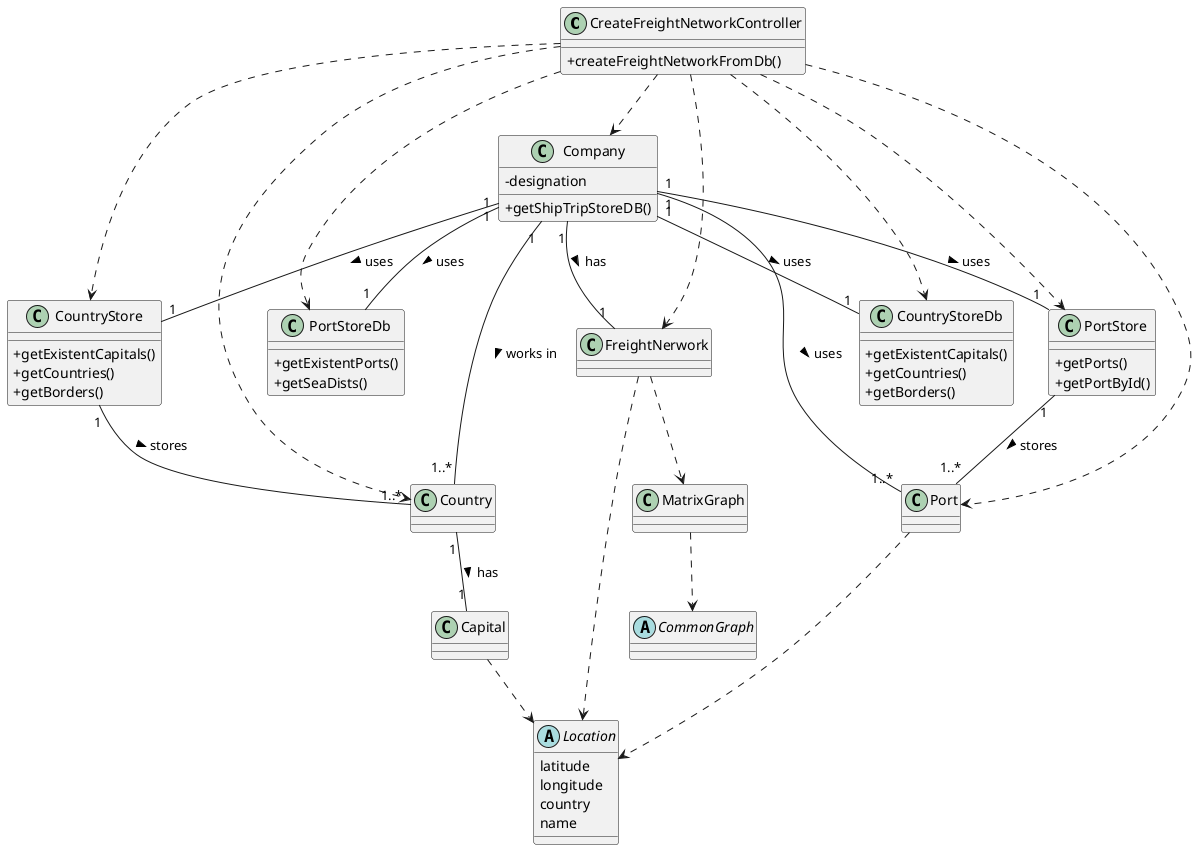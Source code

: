 @startuml

skinparam classAttributeIconSize 0

class CreateFreightNetworkController{
    +createFreightNetworkFromDb()
}

class PortStoreDb{
    +getExistentPorts()
    +getSeaDists()
}

class CountryStoreDb{
    +getExistentCapitals()
    +getCountries()
    +getBorders()
}

class PortStore{
    +getPorts()
    +getPortById()
}

class CountryStore{
    +getExistentCapitals()
    +getCountries()
    +getBorders()
}

class Company {
    -designation
    +getShipTripStoreDB()
}

class Capital{
}

class Country{}

class Port{}

abstract class Location{
    latitude
    longitude
    country
    name
}

class FreightNerwork{}

class MatrixGraph{}

abstract class CommonGraph{}

MatrixGraph ..> CommonGraph
FreightNerwork ..> MatrixGraph
Capital ..> Location
Port ..> Location
CreateFreightNetworkController ..> Company
CreateFreightNetworkController ..> PortStoreDb
Company "1" -- "1" PortStoreDb : uses >
CreateFreightNetworkController ..> CountryStoreDb
Company "1" -- "1" CountryStoreDb : uses >
CreateFreightNetworkController ..> PortStore
Company "1" -- "1" PortStore : uses >
CreateFreightNetworkController ..> CountryStore
Company "1" -- "1" CountryStore : uses >
Country "1" -- "1" Capital : has >
CreateFreightNetworkController ..> Country
CreateFreightNetworkController ..> Port
CountryStore "1" -- "1..*" Country: stores >
PortStore "1" -- "1..*" Port: stores >
Company "1" -- "1..*" Port: uses >
Company "1" -- "1..*" Country: works in >
FreightNerwork ..> Location
CreateFreightNetworkController ..> FreightNerwork
Company "1" -- "1" FreightNerwork : has >

@enduml
